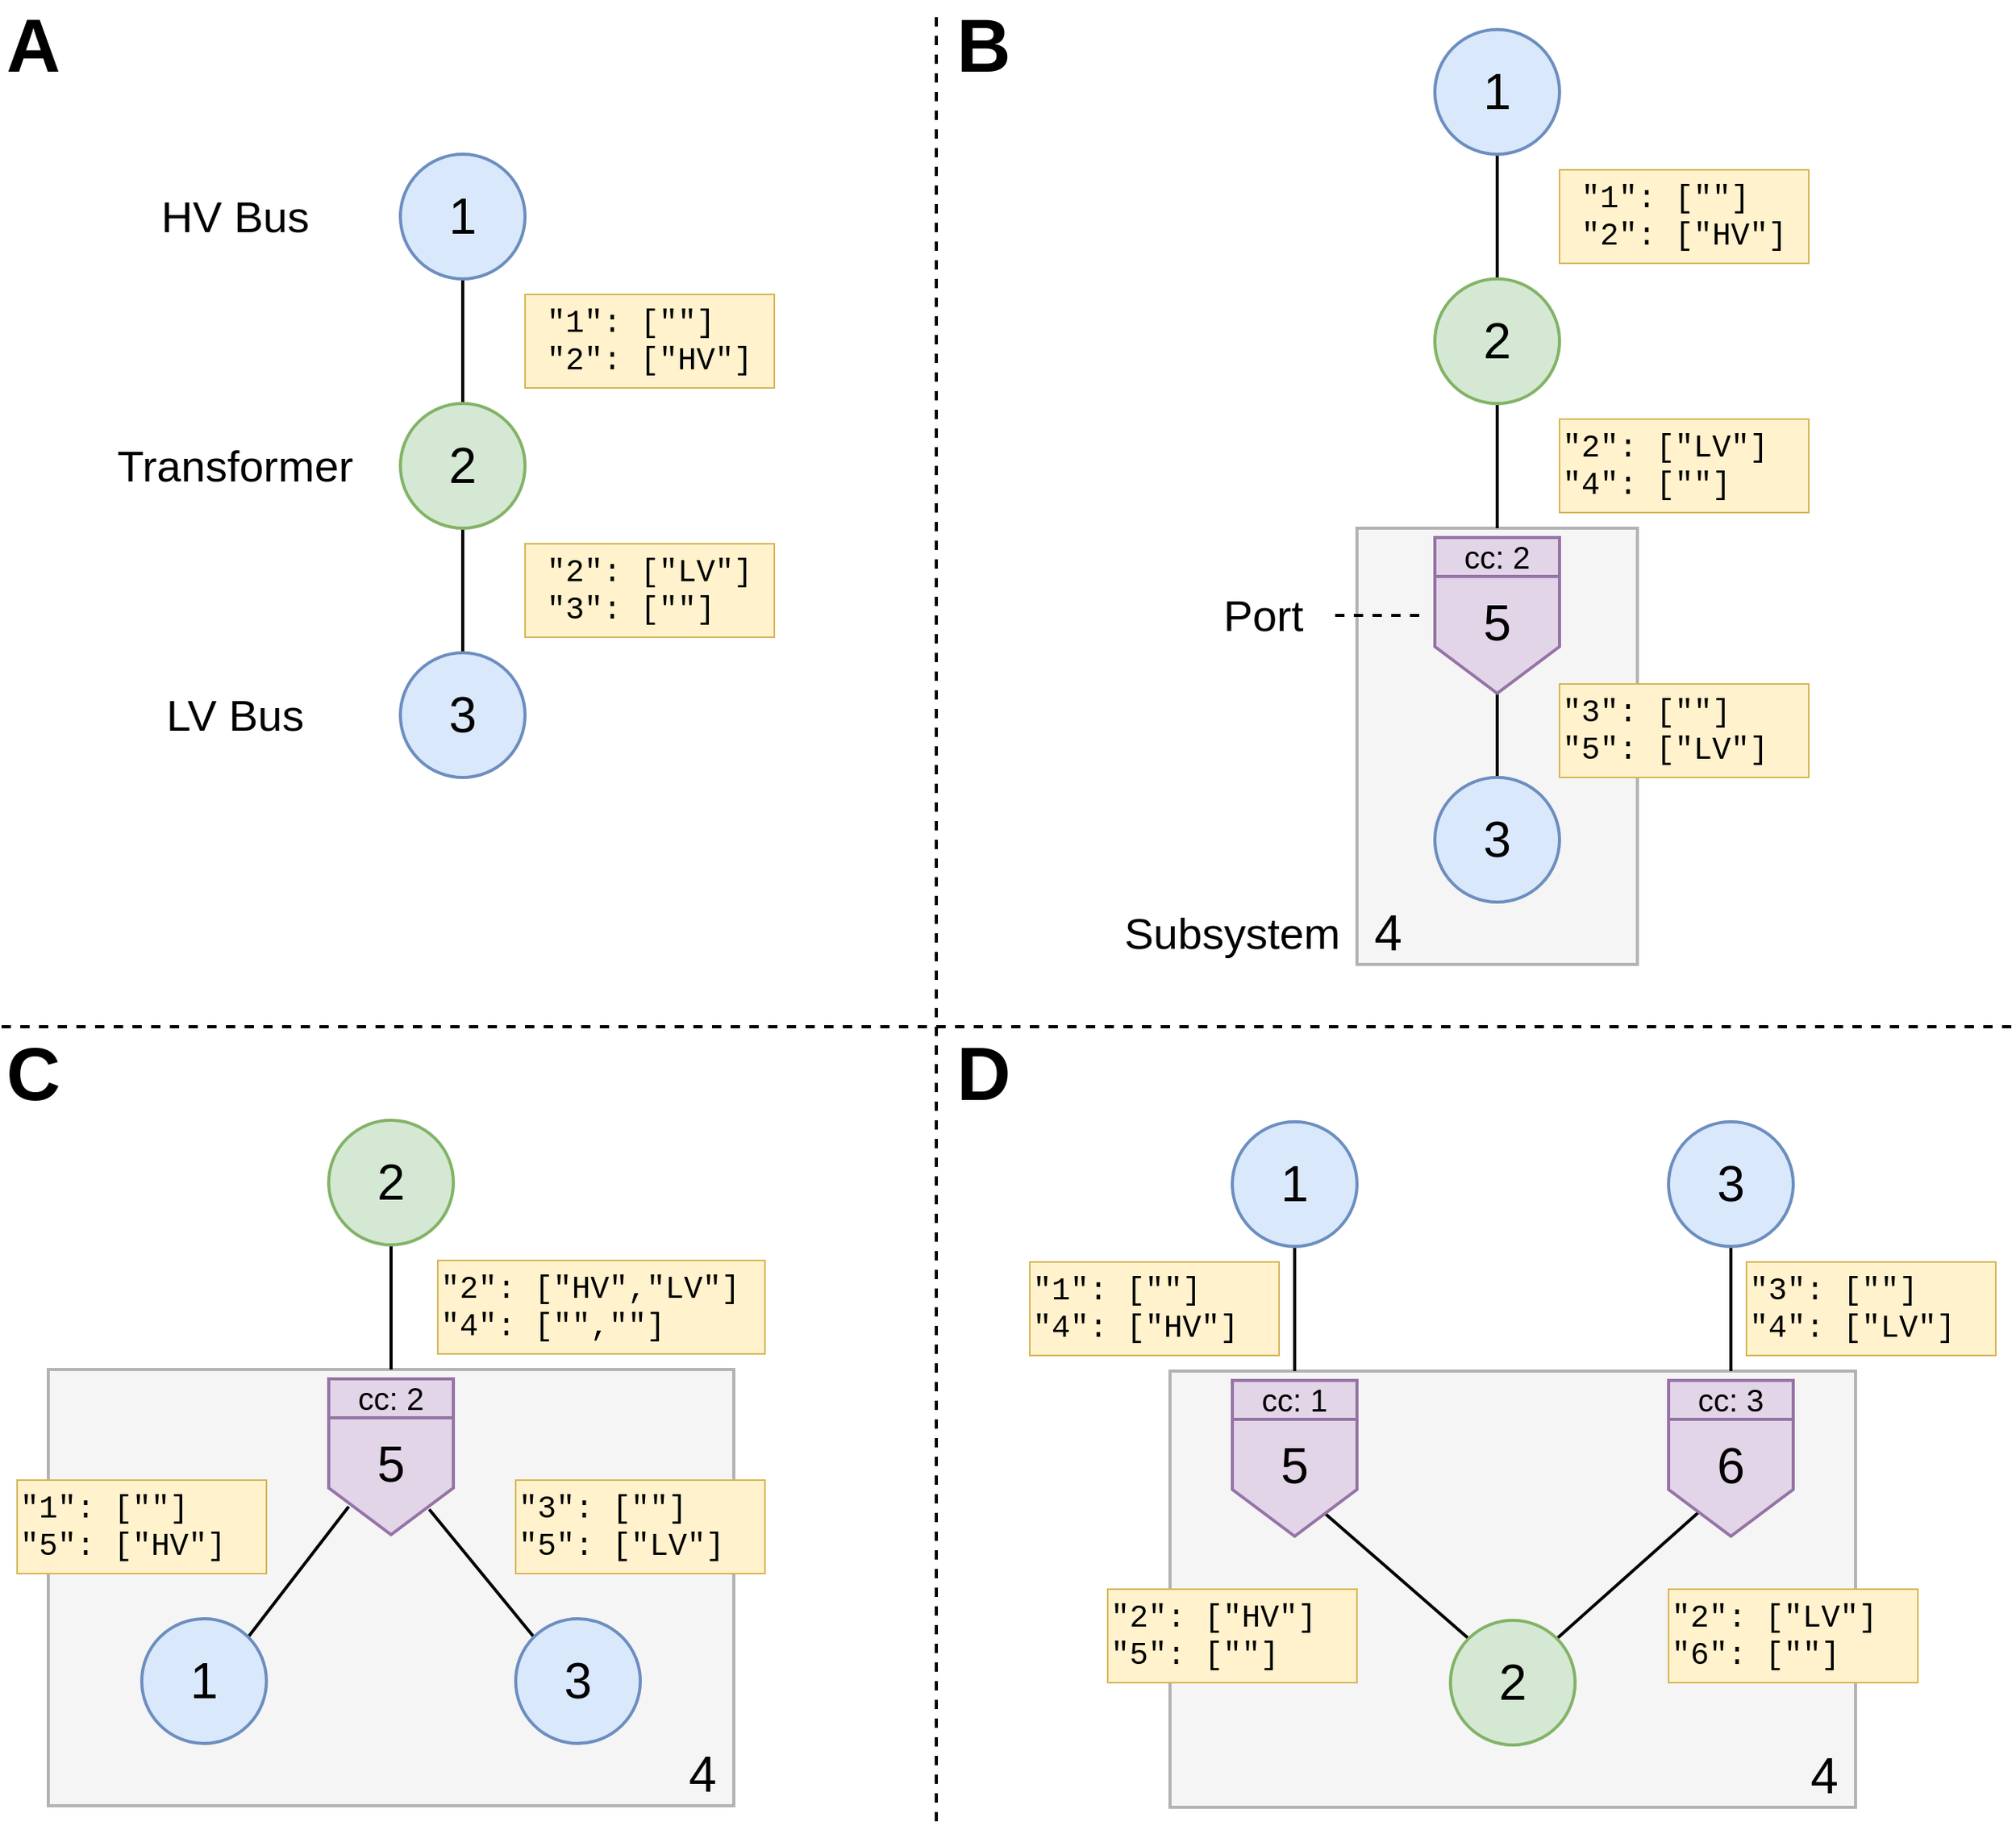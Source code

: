 <mxfile version="21.6.5" type="device">
  <diagram name="Seite-1" id="kYTPzAVggp-2HPZfrTok">
    <mxGraphModel dx="2606" dy="1360" grid="1" gridSize="10" guides="1" tooltips="1" connect="1" arrows="1" fold="1" page="0" pageScale="1" pageWidth="827" pageHeight="1169" math="0" shadow="0">
      <root>
        <mxCell id="0" />
        <mxCell id="1" parent="0" />
        <mxCell id="_9xxUOgOAwu83ZEWhvxB-19" value="" style="rounded=0;whiteSpace=wrap;html=1;fontFamily=Helvetica;fontSize=11;fontColor=#333333;fillColor=#f5f5f5;strokeColor=#B3B3B3;strokeWidth=2;" vertex="1" parent="1">
          <mxGeometry x="850" y="520" width="180" height="280" as="geometry" />
        </mxCell>
        <mxCell id="_9xxUOgOAwu83ZEWhvxB-4" style="edgeStyle=orthogonalEdgeStyle;rounded=0;orthogonalLoop=1;jettySize=auto;html=1;exitX=0.5;exitY=1;exitDx=0;exitDy=0;entryX=0.5;entryY=0;entryDx=0;entryDy=0;endArrow=none;endFill=0;strokeWidth=2;" edge="1" parent="1" source="_9xxUOgOAwu83ZEWhvxB-1" target="_9xxUOgOAwu83ZEWhvxB-2">
          <mxGeometry relative="1" as="geometry" />
        </mxCell>
        <mxCell id="_9xxUOgOAwu83ZEWhvxB-1" value="1" style="ellipse;whiteSpace=wrap;html=1;aspect=fixed;fontSize=32;strokeWidth=2;fillColor=#dae8fc;strokeColor=#6c8ebf;" vertex="1" parent="1">
          <mxGeometry x="236" y="280" width="80" height="80" as="geometry" />
        </mxCell>
        <mxCell id="_9xxUOgOAwu83ZEWhvxB-5" style="edgeStyle=orthogonalEdgeStyle;rounded=0;orthogonalLoop=1;jettySize=auto;html=1;exitX=0.5;exitY=1;exitDx=0;exitDy=0;entryX=0.5;entryY=0;entryDx=0;entryDy=0;endArrow=none;endFill=0;strokeWidth=2;" edge="1" parent="1" source="_9xxUOgOAwu83ZEWhvxB-2" target="_9xxUOgOAwu83ZEWhvxB-3">
          <mxGeometry relative="1" as="geometry" />
        </mxCell>
        <mxCell id="_9xxUOgOAwu83ZEWhvxB-2" value="2" style="ellipse;whiteSpace=wrap;html=1;aspect=fixed;fontSize=32;strokeWidth=2;fillColor=#d5e8d4;strokeColor=#82b366;" vertex="1" parent="1">
          <mxGeometry x="236" y="440" width="80" height="80" as="geometry" />
        </mxCell>
        <mxCell id="_9xxUOgOAwu83ZEWhvxB-3" value="3" style="ellipse;whiteSpace=wrap;html=1;aspect=fixed;fontSize=32;strokeWidth=2;fillColor=#dae8fc;strokeColor=#6c8ebf;" vertex="1" parent="1">
          <mxGeometry x="236" y="600" width="80" height="80" as="geometry" />
        </mxCell>
        <mxCell id="_9xxUOgOAwu83ZEWhvxB-6" value="&lt;font style=&quot;font-size: 28px;&quot;&gt;Transformer&lt;/font&gt;" style="text;html=1;strokeColor=none;fillColor=none;align=center;verticalAlign=middle;whiteSpace=wrap;rounded=0;fontSize=11;fontFamily=Helvetica;fontColor=default;" vertex="1" parent="1">
          <mxGeometry x="100" y="465" width="60" height="30" as="geometry" />
        </mxCell>
        <mxCell id="_9xxUOgOAwu83ZEWhvxB-7" value="&lt;font style=&quot;font-size: 28px;&quot;&gt;LV Bus&lt;/font&gt;" style="text;html=1;strokeColor=none;fillColor=none;align=center;verticalAlign=middle;whiteSpace=wrap;rounded=0;fontSize=11;fontFamily=Helvetica;fontColor=default;" vertex="1" parent="1">
          <mxGeometry x="60" y="625" width="140" height="30" as="geometry" />
        </mxCell>
        <mxCell id="_9xxUOgOAwu83ZEWhvxB-8" value="&lt;font style=&quot;font-size: 28px;&quot;&gt;HV Bus&lt;/font&gt;" style="text;html=1;strokeColor=none;fillColor=none;align=center;verticalAlign=middle;whiteSpace=wrap;rounded=0;fontSize=11;fontFamily=Helvetica;fontColor=default;" vertex="1" parent="1">
          <mxGeometry x="70" y="305" width="120" height="30" as="geometry" />
        </mxCell>
        <mxCell id="_9xxUOgOAwu83ZEWhvxB-10" value="&lt;div style=&quot;text-align: left;&quot;&gt;&lt;span style=&quot;font-size: 20px; background-color: initial;&quot;&gt;&quot;1&quot;: [&quot;&quot;]&lt;/span&gt;&lt;/div&gt;&lt;font style=&quot;font-size: 20px;&quot;&gt;&lt;div style=&quot;text-align: left;&quot;&gt;&lt;span style=&quot;background-color: initial;&quot;&gt;&quot;2&quot;: [&quot;HV&quot;]&lt;/span&gt;&lt;/div&gt;&lt;/font&gt;" style="rounded=0;whiteSpace=wrap;html=1;fontFamily=Courier New;fontSize=11;fillColor=#fff2cc;strokeColor=#d6b656;" vertex="1" parent="1">
          <mxGeometry x="316" y="370" width="160" height="60" as="geometry" />
        </mxCell>
        <mxCell id="_9xxUOgOAwu83ZEWhvxB-11" value="&lt;div style=&quot;text-align: left;&quot;&gt;&lt;span style=&quot;font-size: 20px; background-color: initial;&quot;&gt;&quot;2&quot;: [&quot;LV&quot;]&lt;/span&gt;&lt;/div&gt;&lt;font style=&quot;font-size: 20px;&quot;&gt;&lt;div style=&quot;text-align: left;&quot;&gt;&lt;span style=&quot;background-color: initial;&quot;&gt;&quot;3&quot;: [&quot;&quot;]&lt;/span&gt;&lt;/div&gt;&lt;/font&gt;" style="rounded=0;whiteSpace=wrap;html=1;fontFamily=Courier New;fontSize=11;fillColor=#fff2cc;strokeColor=#d6b656;" vertex="1" parent="1">
          <mxGeometry x="316" y="530" width="160" height="60" as="geometry" />
        </mxCell>
        <mxCell id="_9xxUOgOAwu83ZEWhvxB-12" style="edgeStyle=orthogonalEdgeStyle;rounded=0;orthogonalLoop=1;jettySize=auto;html=1;exitX=0.5;exitY=1;exitDx=0;exitDy=0;entryX=0.5;entryY=0;entryDx=0;entryDy=0;endArrow=none;endFill=0;strokeWidth=2;" edge="1" parent="1" source="_9xxUOgOAwu83ZEWhvxB-13" target="_9xxUOgOAwu83ZEWhvxB-15">
          <mxGeometry relative="1" as="geometry" />
        </mxCell>
        <mxCell id="_9xxUOgOAwu83ZEWhvxB-13" value="1" style="ellipse;whiteSpace=wrap;html=1;aspect=fixed;fontSize=32;strokeWidth=2;fillColor=#dae8fc;strokeColor=#6c8ebf;" vertex="1" parent="1">
          <mxGeometry x="900" y="200" width="80" height="80" as="geometry" />
        </mxCell>
        <mxCell id="_9xxUOgOAwu83ZEWhvxB-21" style="edgeStyle=orthogonalEdgeStyle;shape=connector;rounded=0;orthogonalLoop=1;jettySize=auto;html=1;exitX=0.5;exitY=1;exitDx=0;exitDy=0;entryX=0.5;entryY=0;entryDx=0;entryDy=0;labelBackgroundColor=default;strokeColor=default;strokeWidth=2;fontFamily=Helvetica;fontSize=11;fontColor=default;endArrow=none;endFill=0;" edge="1" parent="1" source="_9xxUOgOAwu83ZEWhvxB-15" target="_9xxUOgOAwu83ZEWhvxB-19">
          <mxGeometry relative="1" as="geometry" />
        </mxCell>
        <mxCell id="_9xxUOgOAwu83ZEWhvxB-15" value="2" style="ellipse;whiteSpace=wrap;html=1;aspect=fixed;fontSize=32;strokeWidth=2;fillColor=#d5e8d4;strokeColor=#82b366;" vertex="1" parent="1">
          <mxGeometry x="900" y="360" width="80" height="80" as="geometry" />
        </mxCell>
        <mxCell id="_9xxUOgOAwu83ZEWhvxB-24" style="edgeStyle=orthogonalEdgeStyle;shape=connector;rounded=0;orthogonalLoop=1;jettySize=auto;html=1;exitX=0.5;exitY=0;exitDx=0;exitDy=0;entryX=0.5;entryY=1;entryDx=0;entryDy=0;labelBackgroundColor=default;strokeColor=default;strokeWidth=2;fontFamily=Helvetica;fontSize=11;fontColor=default;endArrow=none;endFill=0;" edge="1" parent="1" source="_9xxUOgOAwu83ZEWhvxB-16" target="_9xxUOgOAwu83ZEWhvxB-22">
          <mxGeometry relative="1" as="geometry" />
        </mxCell>
        <mxCell id="_9xxUOgOAwu83ZEWhvxB-16" value="3" style="ellipse;whiteSpace=wrap;html=1;aspect=fixed;fontSize=32;strokeWidth=2;fillColor=#dae8fc;strokeColor=#6c8ebf;" vertex="1" parent="1">
          <mxGeometry x="900" y="680" width="80" height="80" as="geometry" />
        </mxCell>
        <mxCell id="_9xxUOgOAwu83ZEWhvxB-18" value="&lt;font style=&quot;font-size: 20px;&quot;&gt;&quot;2&quot;: [&quot;LV&quot;]&lt;br&gt;&quot;4&quot;: [&quot;&quot;]&lt;br&gt;&lt;/font&gt;" style="rounded=0;whiteSpace=wrap;html=1;fontFamily=Courier New;fontSize=11;fillColor=#fff2cc;strokeColor=#d6b656;align=left;" vertex="1" parent="1">
          <mxGeometry x="980" y="450" width="160" height="60" as="geometry" />
        </mxCell>
        <mxCell id="_9xxUOgOAwu83ZEWhvxB-20" value="&lt;font style=&quot;font-size: 28px;&quot;&gt;Subsystem&lt;/font&gt;" style="text;html=1;strokeColor=none;fillColor=none;align=center;verticalAlign=middle;whiteSpace=wrap;rounded=0;fontSize=11;fontFamily=Helvetica;fontColor=default;" vertex="1" parent="1">
          <mxGeometry x="700" y="765" width="140" height="30" as="geometry" />
        </mxCell>
        <mxCell id="_9xxUOgOAwu83ZEWhvxB-22" value="" style="shape=offPageConnector;whiteSpace=wrap;html=1;fontFamily=Helvetica;fontSize=11;fillColor=#e1d5e7;strokeColor=#9673a6;strokeWidth=2;size=0.3;" vertex="1" parent="1">
          <mxGeometry x="900" y="526" width="80" height="100" as="geometry" />
        </mxCell>
        <mxCell id="_9xxUOgOAwu83ZEWhvxB-23" value="4" style="text;html=1;strokeColor=none;fillColor=none;align=center;verticalAlign=middle;whiteSpace=wrap;rounded=0;fontSize=32;fontFamily=Helvetica;fontColor=default;" vertex="1" parent="1">
          <mxGeometry x="850" y="760" width="40" height="40" as="geometry" />
        </mxCell>
        <mxCell id="_9xxUOgOAwu83ZEWhvxB-25" value="&lt;font style=&quot;font-size: 20px;&quot;&gt;&quot;3&quot;: [&quot;&quot;]&lt;br&gt;&quot;5&quot;: [&quot;LV&quot;]&lt;/font&gt;" style="rounded=0;whiteSpace=wrap;html=1;fontFamily=Courier New;fontSize=11;fillColor=#fff2cc;strokeColor=#d6b656;align=left;" vertex="1" parent="1">
          <mxGeometry x="980" y="620" width="160" height="60" as="geometry" />
        </mxCell>
        <mxCell id="_9xxUOgOAwu83ZEWhvxB-27" value="5" style="text;html=1;strokeColor=none;fillColor=none;align=center;verticalAlign=middle;whiteSpace=wrap;rounded=0;fontSize=32;fontFamily=Helvetica;fontColor=default;" vertex="1" parent="1">
          <mxGeometry x="920" y="561" width="40" height="40" as="geometry" />
        </mxCell>
        <mxCell id="_9xxUOgOAwu83ZEWhvxB-28" value="&lt;font style=&quot;font-size: 20px;&quot;&gt;cc: 2&lt;/font&gt;" style="text;html=1;strokeColor=none;fillColor=none;align=center;verticalAlign=middle;whiteSpace=wrap;rounded=0;fontSize=32;fontFamily=Helvetica;fontColor=default;" vertex="1" parent="1">
          <mxGeometry x="900" y="520" width="80" height="30" as="geometry" />
        </mxCell>
        <mxCell id="_9xxUOgOAwu83ZEWhvxB-29" value="" style="endArrow=none;html=1;rounded=0;labelBackgroundColor=default;strokeColor=#9673a6;strokeWidth=2;fontFamily=Helvetica;fontSize=11;fontColor=default;shape=connector;entryX=1;entryY=0.25;entryDx=0;entryDy=0;exitX=0;exitY=0.25;exitDx=0;exitDy=0;fillColor=#e1d5e7;" edge="1" parent="1" source="_9xxUOgOAwu83ZEWhvxB-22" target="_9xxUOgOAwu83ZEWhvxB-22">
          <mxGeometry width="50" height="50" relative="1" as="geometry">
            <mxPoint x="960" y="600" as="sourcePoint" />
            <mxPoint x="1010" y="550" as="targetPoint" />
          </mxGeometry>
        </mxCell>
        <mxCell id="_9xxUOgOAwu83ZEWhvxB-30" value="&lt;font style=&quot;font-size: 28px;&quot;&gt;Port&lt;/font&gt;" style="text;html=1;strokeColor=none;fillColor=none;align=center;verticalAlign=middle;whiteSpace=wrap;rounded=0;fontSize=11;fontFamily=Helvetica;fontColor=default;" vertex="1" parent="1">
          <mxGeometry x="750" y="561" width="80" height="30" as="geometry" />
        </mxCell>
        <mxCell id="_9xxUOgOAwu83ZEWhvxB-31" value="" style="rounded=0;whiteSpace=wrap;html=1;fontFamily=Helvetica;fontSize=11;fontColor=#333333;fillColor=#f5f5f5;strokeColor=#B3B3B3;strokeWidth=2;" vertex="1" parent="1">
          <mxGeometry x="10" y="1060" width="440" height="280" as="geometry" />
        </mxCell>
        <mxCell id="_9xxUOgOAwu83ZEWhvxB-48" style="shape=connector;rounded=0;orthogonalLoop=1;jettySize=auto;html=1;exitX=1;exitY=0;exitDx=0;exitDy=0;entryX=0.16;entryY=0.82;entryDx=0;entryDy=0;entryPerimeter=0;labelBackgroundColor=default;strokeColor=default;strokeWidth=2;fontFamily=Helvetica;fontSize=11;fontColor=default;endArrow=none;endFill=0;" edge="1" parent="1" source="_9xxUOgOAwu83ZEWhvxB-33" target="_9xxUOgOAwu83ZEWhvxB-41">
          <mxGeometry relative="1" as="geometry" />
        </mxCell>
        <mxCell id="_9xxUOgOAwu83ZEWhvxB-33" value="1" style="ellipse;whiteSpace=wrap;html=1;aspect=fixed;fontSize=32;strokeWidth=2;fillColor=#dae8fc;strokeColor=#6c8ebf;" vertex="1" parent="1">
          <mxGeometry x="70" y="1220" width="80" height="80" as="geometry" />
        </mxCell>
        <mxCell id="_9xxUOgOAwu83ZEWhvxB-34" style="edgeStyle=orthogonalEdgeStyle;shape=connector;rounded=0;orthogonalLoop=1;jettySize=auto;html=1;exitX=0.5;exitY=1;exitDx=0;exitDy=0;entryX=0.5;entryY=0;entryDx=0;entryDy=0;labelBackgroundColor=default;strokeColor=default;strokeWidth=2;fontFamily=Helvetica;fontSize=11;fontColor=default;endArrow=none;endFill=0;" edge="1" parent="1" source="_9xxUOgOAwu83ZEWhvxB-35" target="_9xxUOgOAwu83ZEWhvxB-31">
          <mxGeometry relative="1" as="geometry" />
        </mxCell>
        <mxCell id="_9xxUOgOAwu83ZEWhvxB-35" value="2" style="ellipse;whiteSpace=wrap;html=1;aspect=fixed;fontSize=32;strokeWidth=2;fillColor=#d5e8d4;strokeColor=#82b366;" vertex="1" parent="1">
          <mxGeometry x="190" y="900" width="80" height="80" as="geometry" />
        </mxCell>
        <mxCell id="_9xxUOgOAwu83ZEWhvxB-49" style="shape=connector;rounded=0;orthogonalLoop=1;jettySize=auto;html=1;exitX=0;exitY=0;exitDx=0;exitDy=0;entryX=0.806;entryY=0.837;entryDx=0;entryDy=0;entryPerimeter=0;labelBackgroundColor=default;strokeColor=default;strokeWidth=2;fontFamily=Helvetica;fontSize=11;fontColor=default;endArrow=none;endFill=0;" edge="1" parent="1" source="_9xxUOgOAwu83ZEWhvxB-37" target="_9xxUOgOAwu83ZEWhvxB-41">
          <mxGeometry relative="1" as="geometry" />
        </mxCell>
        <mxCell id="_9xxUOgOAwu83ZEWhvxB-37" value="3" style="ellipse;whiteSpace=wrap;html=1;aspect=fixed;fontSize=32;strokeWidth=2;fillColor=#dae8fc;strokeColor=#6c8ebf;" vertex="1" parent="1">
          <mxGeometry x="310" y="1220" width="80" height="80" as="geometry" />
        </mxCell>
        <mxCell id="_9xxUOgOAwu83ZEWhvxB-39" value="&lt;font style=&quot;font-size: 20px;&quot;&gt;&quot;2&quot;: [&quot;HV&quot;,&quot;LV&quot;]&lt;br&gt;&quot;4&quot;: [&quot;&quot;,&quot;&quot;]&lt;br&gt;&lt;/font&gt;" style="rounded=0;whiteSpace=wrap;html=1;fontFamily=Courier New;fontSize=11;fillColor=#fff2cc;strokeColor=#d6b656;align=left;" vertex="1" parent="1">
          <mxGeometry x="260" y="990" width="210" height="60" as="geometry" />
        </mxCell>
        <mxCell id="_9xxUOgOAwu83ZEWhvxB-41" value="" style="shape=offPageConnector;whiteSpace=wrap;html=1;fontFamily=Helvetica;fontSize=11;fillColor=#e1d5e7;strokeColor=#9673a6;strokeWidth=2;size=0.3;" vertex="1" parent="1">
          <mxGeometry x="190" y="1066" width="80" height="100" as="geometry" />
        </mxCell>
        <mxCell id="_9xxUOgOAwu83ZEWhvxB-42" value="4" style="text;html=1;strokeColor=none;fillColor=none;align=center;verticalAlign=middle;whiteSpace=wrap;rounded=0;fontSize=32;fontFamily=Helvetica;fontColor=default;" vertex="1" parent="1">
          <mxGeometry x="410" y="1300" width="40" height="40" as="geometry" />
        </mxCell>
        <mxCell id="_9xxUOgOAwu83ZEWhvxB-44" value="5" style="text;html=1;strokeColor=none;fillColor=none;align=center;verticalAlign=middle;whiteSpace=wrap;rounded=0;fontSize=32;fontFamily=Helvetica;fontColor=default;" vertex="1" parent="1">
          <mxGeometry x="210" y="1101" width="40" height="40" as="geometry" />
        </mxCell>
        <mxCell id="_9xxUOgOAwu83ZEWhvxB-45" value="&lt;font style=&quot;font-size: 20px;&quot;&gt;cc: 2&lt;/font&gt;" style="text;html=1;strokeColor=none;fillColor=none;align=center;verticalAlign=middle;whiteSpace=wrap;rounded=0;fontSize=32;fontFamily=Helvetica;fontColor=default;" vertex="1" parent="1">
          <mxGeometry x="190" y="1060" width="80" height="30" as="geometry" />
        </mxCell>
        <mxCell id="_9xxUOgOAwu83ZEWhvxB-46" value="" style="endArrow=none;html=1;rounded=0;labelBackgroundColor=default;strokeColor=#9673a6;strokeWidth=2;fontFamily=Helvetica;fontSize=11;fontColor=default;shape=connector;entryX=1;entryY=0.25;entryDx=0;entryDy=0;exitX=0;exitY=0.25;exitDx=0;exitDy=0;fillColor=#e1d5e7;" edge="1" parent="1" source="_9xxUOgOAwu83ZEWhvxB-41" target="_9xxUOgOAwu83ZEWhvxB-41">
          <mxGeometry width="50" height="50" relative="1" as="geometry">
            <mxPoint x="250" y="1140" as="sourcePoint" />
            <mxPoint x="300" y="1090" as="targetPoint" />
          </mxGeometry>
        </mxCell>
        <mxCell id="_9xxUOgOAwu83ZEWhvxB-50" value="" style="rounded=0;whiteSpace=wrap;html=1;fontFamily=Helvetica;fontSize=11;fontColor=#333333;fillColor=#f5f5f5;strokeColor=#B3B3B3;strokeWidth=2;" vertex="1" parent="1">
          <mxGeometry x="730" y="1061" width="440" height="280" as="geometry" />
        </mxCell>
        <mxCell id="_9xxUOgOAwu83ZEWhvxB-71" style="edgeStyle=none;shape=connector;rounded=0;orthogonalLoop=1;jettySize=auto;html=1;exitX=0.5;exitY=1;exitDx=0;exitDy=0;entryX=0.5;entryY=0;entryDx=0;entryDy=0;labelBackgroundColor=default;strokeColor=default;strokeWidth=2;fontFamily=Helvetica;fontSize=11;fontColor=default;endArrow=none;endFill=0;" edge="1" parent="1" source="_9xxUOgOAwu83ZEWhvxB-52" target="_9xxUOgOAwu83ZEWhvxB-63">
          <mxGeometry relative="1" as="geometry" />
        </mxCell>
        <mxCell id="_9xxUOgOAwu83ZEWhvxB-52" value="1" style="ellipse;whiteSpace=wrap;html=1;aspect=fixed;fontSize=32;strokeWidth=2;fillColor=#dae8fc;strokeColor=#6c8ebf;" vertex="1" parent="1">
          <mxGeometry x="770" y="901" width="80" height="80" as="geometry" />
        </mxCell>
        <mxCell id="_9xxUOgOAwu83ZEWhvxB-73" style="edgeStyle=none;shape=connector;rounded=0;orthogonalLoop=1;jettySize=auto;html=1;exitX=0;exitY=0;exitDx=0;exitDy=0;entryX=0.746;entryY=0.856;entryDx=0;entryDy=0;labelBackgroundColor=default;strokeColor=default;strokeWidth=2;fontFamily=Helvetica;fontSize=11;fontColor=default;endArrow=none;endFill=0;entryPerimeter=0;" edge="1" parent="1" source="_9xxUOgOAwu83ZEWhvxB-54" target="_9xxUOgOAwu83ZEWhvxB-59">
          <mxGeometry relative="1" as="geometry" />
        </mxCell>
        <mxCell id="_9xxUOgOAwu83ZEWhvxB-74" style="edgeStyle=none;shape=connector;rounded=0;orthogonalLoop=1;jettySize=auto;html=1;exitX=1;exitY=0;exitDx=0;exitDy=0;labelBackgroundColor=default;strokeColor=default;strokeWidth=2;fontFamily=Helvetica;fontSize=11;fontColor=default;endArrow=none;endFill=0;" edge="1" parent="1" source="_9xxUOgOAwu83ZEWhvxB-54">
          <mxGeometry relative="1" as="geometry">
            <mxPoint x="1070" y="1151" as="targetPoint" />
          </mxGeometry>
        </mxCell>
        <mxCell id="_9xxUOgOAwu83ZEWhvxB-54" value="2" style="ellipse;whiteSpace=wrap;html=1;aspect=fixed;fontSize=32;strokeWidth=2;fillColor=#d5e8d4;strokeColor=#82b366;" vertex="1" parent="1">
          <mxGeometry x="910" y="1221" width="80" height="80" as="geometry" />
        </mxCell>
        <mxCell id="_9xxUOgOAwu83ZEWhvxB-72" style="edgeStyle=none;shape=connector;rounded=0;orthogonalLoop=1;jettySize=auto;html=1;exitX=0.5;exitY=1;exitDx=0;exitDy=0;entryX=0.5;entryY=0;entryDx=0;entryDy=0;labelBackgroundColor=default;strokeColor=default;strokeWidth=2;fontFamily=Helvetica;fontSize=11;fontColor=default;endArrow=none;endFill=0;" edge="1" parent="1" source="_9xxUOgOAwu83ZEWhvxB-56" target="_9xxUOgOAwu83ZEWhvxB-69">
          <mxGeometry relative="1" as="geometry" />
        </mxCell>
        <mxCell id="_9xxUOgOAwu83ZEWhvxB-56" value="3" style="ellipse;whiteSpace=wrap;html=1;aspect=fixed;fontSize=32;strokeWidth=2;fillColor=#dae8fc;strokeColor=#6c8ebf;" vertex="1" parent="1">
          <mxGeometry x="1050" y="901" width="80" height="80" as="geometry" />
        </mxCell>
        <mxCell id="_9xxUOgOAwu83ZEWhvxB-57" value="&lt;font style=&quot;font-size: 20px;&quot;&gt;&quot;1&quot;: [&quot;&quot;]&lt;br&gt;&quot;4&quot;: [&quot;HV&quot;]&lt;/font&gt;" style="rounded=0;whiteSpace=wrap;html=1;fontFamily=Courier New;fontSize=11;fillColor=#fff2cc;strokeColor=#d6b656;align=left;" vertex="1" parent="1">
          <mxGeometry x="640" y="991" width="160" height="60" as="geometry" />
        </mxCell>
        <mxCell id="_9xxUOgOAwu83ZEWhvxB-60" value="4" style="text;html=1;strokeColor=none;fillColor=none;align=center;verticalAlign=middle;whiteSpace=wrap;rounded=0;fontSize=32;fontFamily=Helvetica;fontColor=default;" vertex="1" parent="1">
          <mxGeometry x="1130" y="1301" width="40" height="40" as="geometry" />
        </mxCell>
        <mxCell id="_9xxUOgOAwu83ZEWhvxB-61" value="&lt;font style=&quot;font-size: 20px;&quot;&gt;&quot;3&quot;: [&quot;&quot;]&lt;br&gt;&quot;4&quot;: [&quot;LV&quot;]&lt;/font&gt;" style="rounded=0;whiteSpace=wrap;html=1;fontFamily=Courier New;fontSize=11;fillColor=#fff2cc;strokeColor=#d6b656;align=left;" vertex="1" parent="1">
          <mxGeometry x="1100" y="991" width="160" height="60" as="geometry" />
        </mxCell>
        <mxCell id="_9xxUOgOAwu83ZEWhvxB-65" value="" style="group" vertex="1" connectable="0" parent="1">
          <mxGeometry x="770" y="1061" width="80" height="106" as="geometry" />
        </mxCell>
        <mxCell id="_9xxUOgOAwu83ZEWhvxB-59" value="" style="shape=offPageConnector;whiteSpace=wrap;html=1;fontFamily=Helvetica;fontSize=11;fillColor=#e1d5e7;strokeColor=#9673a6;strokeWidth=2;size=0.3;" vertex="1" parent="_9xxUOgOAwu83ZEWhvxB-65">
          <mxGeometry y="6" width="80" height="100" as="geometry" />
        </mxCell>
        <mxCell id="_9xxUOgOAwu83ZEWhvxB-62" value="5" style="text;html=1;strokeColor=none;fillColor=none;align=center;verticalAlign=middle;whiteSpace=wrap;rounded=0;fontSize=32;fontFamily=Helvetica;fontColor=default;" vertex="1" parent="_9xxUOgOAwu83ZEWhvxB-65">
          <mxGeometry x="20" y="41" width="40" height="40" as="geometry" />
        </mxCell>
        <mxCell id="_9xxUOgOAwu83ZEWhvxB-63" value="&lt;font style=&quot;font-size: 20px;&quot;&gt;cc: 1&lt;/font&gt;" style="text;html=1;strokeColor=none;fillColor=none;align=center;verticalAlign=middle;whiteSpace=wrap;rounded=0;fontSize=32;fontFamily=Helvetica;fontColor=default;" vertex="1" parent="_9xxUOgOAwu83ZEWhvxB-65">
          <mxGeometry width="80" height="30" as="geometry" />
        </mxCell>
        <mxCell id="_9xxUOgOAwu83ZEWhvxB-64" value="" style="endArrow=none;html=1;rounded=0;labelBackgroundColor=default;strokeColor=#9673a6;strokeWidth=2;fontFamily=Helvetica;fontSize=11;fontColor=default;shape=connector;entryX=1;entryY=0.25;entryDx=0;entryDy=0;exitX=0;exitY=0.25;exitDx=0;exitDy=0;fillColor=#e1d5e7;" edge="1" parent="_9xxUOgOAwu83ZEWhvxB-65" source="_9xxUOgOAwu83ZEWhvxB-59" target="_9xxUOgOAwu83ZEWhvxB-59">
          <mxGeometry width="50" height="50" relative="1" as="geometry">
            <mxPoint x="60" y="80" as="sourcePoint" />
            <mxPoint x="110" y="30" as="targetPoint" />
          </mxGeometry>
        </mxCell>
        <mxCell id="_9xxUOgOAwu83ZEWhvxB-66" value="" style="group" vertex="1" connectable="0" parent="1">
          <mxGeometry x="1050" y="1061" width="80" height="106" as="geometry" />
        </mxCell>
        <mxCell id="_9xxUOgOAwu83ZEWhvxB-67" value="" style="shape=offPageConnector;whiteSpace=wrap;html=1;fontFamily=Helvetica;fontSize=11;fillColor=#e1d5e7;strokeColor=#9673a6;strokeWidth=2;size=0.3;" vertex="1" parent="_9xxUOgOAwu83ZEWhvxB-66">
          <mxGeometry y="6" width="80" height="100" as="geometry" />
        </mxCell>
        <mxCell id="_9xxUOgOAwu83ZEWhvxB-68" value="6" style="text;html=1;strokeColor=none;fillColor=none;align=center;verticalAlign=middle;whiteSpace=wrap;rounded=0;fontSize=32;fontFamily=Helvetica;fontColor=default;" vertex="1" parent="_9xxUOgOAwu83ZEWhvxB-66">
          <mxGeometry x="20" y="41" width="40" height="40" as="geometry" />
        </mxCell>
        <mxCell id="_9xxUOgOAwu83ZEWhvxB-69" value="&lt;font style=&quot;font-size: 20px;&quot;&gt;cc: 3&lt;/font&gt;" style="text;html=1;strokeColor=none;fillColor=none;align=center;verticalAlign=middle;whiteSpace=wrap;rounded=0;fontSize=32;fontFamily=Helvetica;fontColor=default;" vertex="1" parent="_9xxUOgOAwu83ZEWhvxB-66">
          <mxGeometry width="80" height="30" as="geometry" />
        </mxCell>
        <mxCell id="_9xxUOgOAwu83ZEWhvxB-70" value="" style="endArrow=none;html=1;rounded=0;labelBackgroundColor=default;strokeColor=#9673a6;strokeWidth=2;fontFamily=Helvetica;fontSize=11;fontColor=default;shape=connector;entryX=1;entryY=0.25;entryDx=0;entryDy=0;exitX=0;exitY=0.25;exitDx=0;exitDy=0;fillColor=#e1d5e7;" edge="1" parent="_9xxUOgOAwu83ZEWhvxB-66" source="_9xxUOgOAwu83ZEWhvxB-67" target="_9xxUOgOAwu83ZEWhvxB-67">
          <mxGeometry width="50" height="50" relative="1" as="geometry">
            <mxPoint x="60" y="80" as="sourcePoint" />
            <mxPoint x="110" y="30" as="targetPoint" />
          </mxGeometry>
        </mxCell>
        <mxCell id="_9xxUOgOAwu83ZEWhvxB-75" value="&lt;font style=&quot;font-size: 20px;&quot;&gt;&quot;2&quot;: [&quot;HV&quot;]&lt;br&gt;&quot;5&quot;: [&quot;&quot;]&lt;br&gt;&lt;/font&gt;" style="rounded=0;whiteSpace=wrap;html=1;fontFamily=Courier New;fontSize=11;fillColor=#fff2cc;strokeColor=#d6b656;align=left;" vertex="1" parent="1">
          <mxGeometry x="690" y="1201" width="160" height="60" as="geometry" />
        </mxCell>
        <mxCell id="_9xxUOgOAwu83ZEWhvxB-76" value="&lt;font style=&quot;font-size: 20px;&quot;&gt;&quot;2&quot;: [&quot;LV&quot;]&lt;br&gt;&quot;6&quot;: [&quot;&quot;]&lt;br&gt;&lt;/font&gt;" style="rounded=0;whiteSpace=wrap;html=1;fontFamily=Courier New;fontSize=11;fillColor=#fff2cc;strokeColor=#d6b656;align=left;" vertex="1" parent="1">
          <mxGeometry x="1050" y="1201" width="160" height="60" as="geometry" />
        </mxCell>
        <mxCell id="_9xxUOgOAwu83ZEWhvxB-77" value="&lt;div style=&quot;text-align: left;&quot;&gt;&lt;span style=&quot;font-size: 20px; background-color: initial;&quot;&gt;&quot;1&quot;: [&quot;&quot;]&lt;/span&gt;&lt;/div&gt;&lt;font style=&quot;font-size: 20px;&quot;&gt;&lt;div style=&quot;text-align: left;&quot;&gt;&lt;span style=&quot;background-color: initial;&quot;&gt;&quot;2&quot;: [&quot;HV&quot;]&lt;/span&gt;&lt;/div&gt;&lt;/font&gt;" style="rounded=0;whiteSpace=wrap;html=1;fontFamily=Courier New;fontSize=11;fillColor=#fff2cc;strokeColor=#d6b656;" vertex="1" parent="1">
          <mxGeometry x="980" y="290" width="160" height="60" as="geometry" />
        </mxCell>
        <mxCell id="_9xxUOgOAwu83ZEWhvxB-78" value="&lt;font style=&quot;font-size: 20px;&quot;&gt;&quot;3&quot;: [&quot;&quot;]&lt;br&gt;&quot;5&quot;: [&quot;LV&quot;]&lt;/font&gt;" style="rounded=0;whiteSpace=wrap;html=1;fontFamily=Courier New;fontSize=11;fillColor=#fff2cc;strokeColor=#d6b656;align=left;" vertex="1" parent="1">
          <mxGeometry x="310" y="1131" width="160" height="60" as="geometry" />
        </mxCell>
        <mxCell id="_9xxUOgOAwu83ZEWhvxB-79" value="&lt;font style=&quot;font-size: 20px;&quot;&gt;&quot;1&quot;: [&quot;&quot;]&lt;br&gt;&quot;5&quot;: [&quot;HV&quot;]&lt;/font&gt;" style="rounded=0;whiteSpace=wrap;html=1;fontFamily=Courier New;fontSize=11;fillColor=#fff2cc;strokeColor=#d6b656;align=left;" vertex="1" parent="1">
          <mxGeometry x="-10" y="1131" width="160" height="60" as="geometry" />
        </mxCell>
        <mxCell id="_9xxUOgOAwu83ZEWhvxB-80" value="" style="endArrow=none;dashed=1;html=1;rounded=0;labelBackgroundColor=default;strokeColor=default;strokeWidth=2;fontFamily=Helvetica;fontSize=11;fontColor=default;shape=connector;" edge="1" parent="1">
          <mxGeometry width="50" height="50" relative="1" as="geometry">
            <mxPoint x="580" y="1350" as="sourcePoint" />
            <mxPoint x="580" y="190" as="targetPoint" />
          </mxGeometry>
        </mxCell>
        <mxCell id="_9xxUOgOAwu83ZEWhvxB-81" value="" style="endArrow=none;dashed=1;html=1;rounded=0;labelBackgroundColor=default;strokeColor=default;strokeWidth=2;fontFamily=Helvetica;fontSize=11;fontColor=default;shape=connector;" edge="1" parent="1">
          <mxGeometry width="50" height="50" relative="1" as="geometry">
            <mxPoint x="-20" y="840" as="sourcePoint" />
            <mxPoint x="1270" y="840" as="targetPoint" />
          </mxGeometry>
        </mxCell>
        <mxCell id="_9xxUOgOAwu83ZEWhvxB-82" value="" style="endArrow=none;dashed=1;html=1;rounded=0;labelBackgroundColor=default;strokeColor=default;strokeWidth=2;fontFamily=Helvetica;fontSize=11;fontColor=default;shape=connector;exitX=0.222;exitY=0.2;exitDx=0;exitDy=0;exitPerimeter=0;" edge="1" parent="1" source="_9xxUOgOAwu83ZEWhvxB-19">
          <mxGeometry width="50" height="50" relative="1" as="geometry">
            <mxPoint x="730" y="660" as="sourcePoint" />
            <mxPoint x="830" y="576" as="targetPoint" />
          </mxGeometry>
        </mxCell>
        <mxCell id="_9xxUOgOAwu83ZEWhvxB-83" value="&lt;font style=&quot;font-size: 48px;&quot;&gt;A&lt;/font&gt;" style="text;strokeColor=none;fillColor=none;html=1;fontSize=11;fontStyle=1;verticalAlign=middle;align=center;fontFamily=Helvetica;fontColor=default;" vertex="1" parent="1">
          <mxGeometry x="-20" y="190" width="40" height="40" as="geometry" />
        </mxCell>
        <mxCell id="_9xxUOgOAwu83ZEWhvxB-84" value="&lt;font style=&quot;font-size: 48px;&quot;&gt;B&lt;/font&gt;" style="text;strokeColor=none;fillColor=none;html=1;fontSize=11;fontStyle=1;verticalAlign=middle;align=center;fontFamily=Helvetica;fontColor=default;" vertex="1" parent="1">
          <mxGeometry x="590" y="190" width="40" height="40" as="geometry" />
        </mxCell>
        <mxCell id="_9xxUOgOAwu83ZEWhvxB-85" value="&lt;font style=&quot;font-size: 48px;&quot;&gt;C&lt;/font&gt;" style="text;strokeColor=none;fillColor=none;html=1;fontSize=11;fontStyle=1;verticalAlign=middle;align=center;fontFamily=Helvetica;fontColor=default;" vertex="1" parent="1">
          <mxGeometry x="-20" y="850" width="40" height="40" as="geometry" />
        </mxCell>
        <mxCell id="_9xxUOgOAwu83ZEWhvxB-86" value="&lt;font style=&quot;font-size: 48px;&quot;&gt;D&lt;/font&gt;" style="text;strokeColor=none;fillColor=none;html=1;fontSize=11;fontStyle=1;verticalAlign=middle;align=center;fontFamily=Helvetica;fontColor=default;" vertex="1" parent="1">
          <mxGeometry x="590" y="850" width="40" height="40" as="geometry" />
        </mxCell>
      </root>
    </mxGraphModel>
  </diagram>
</mxfile>
